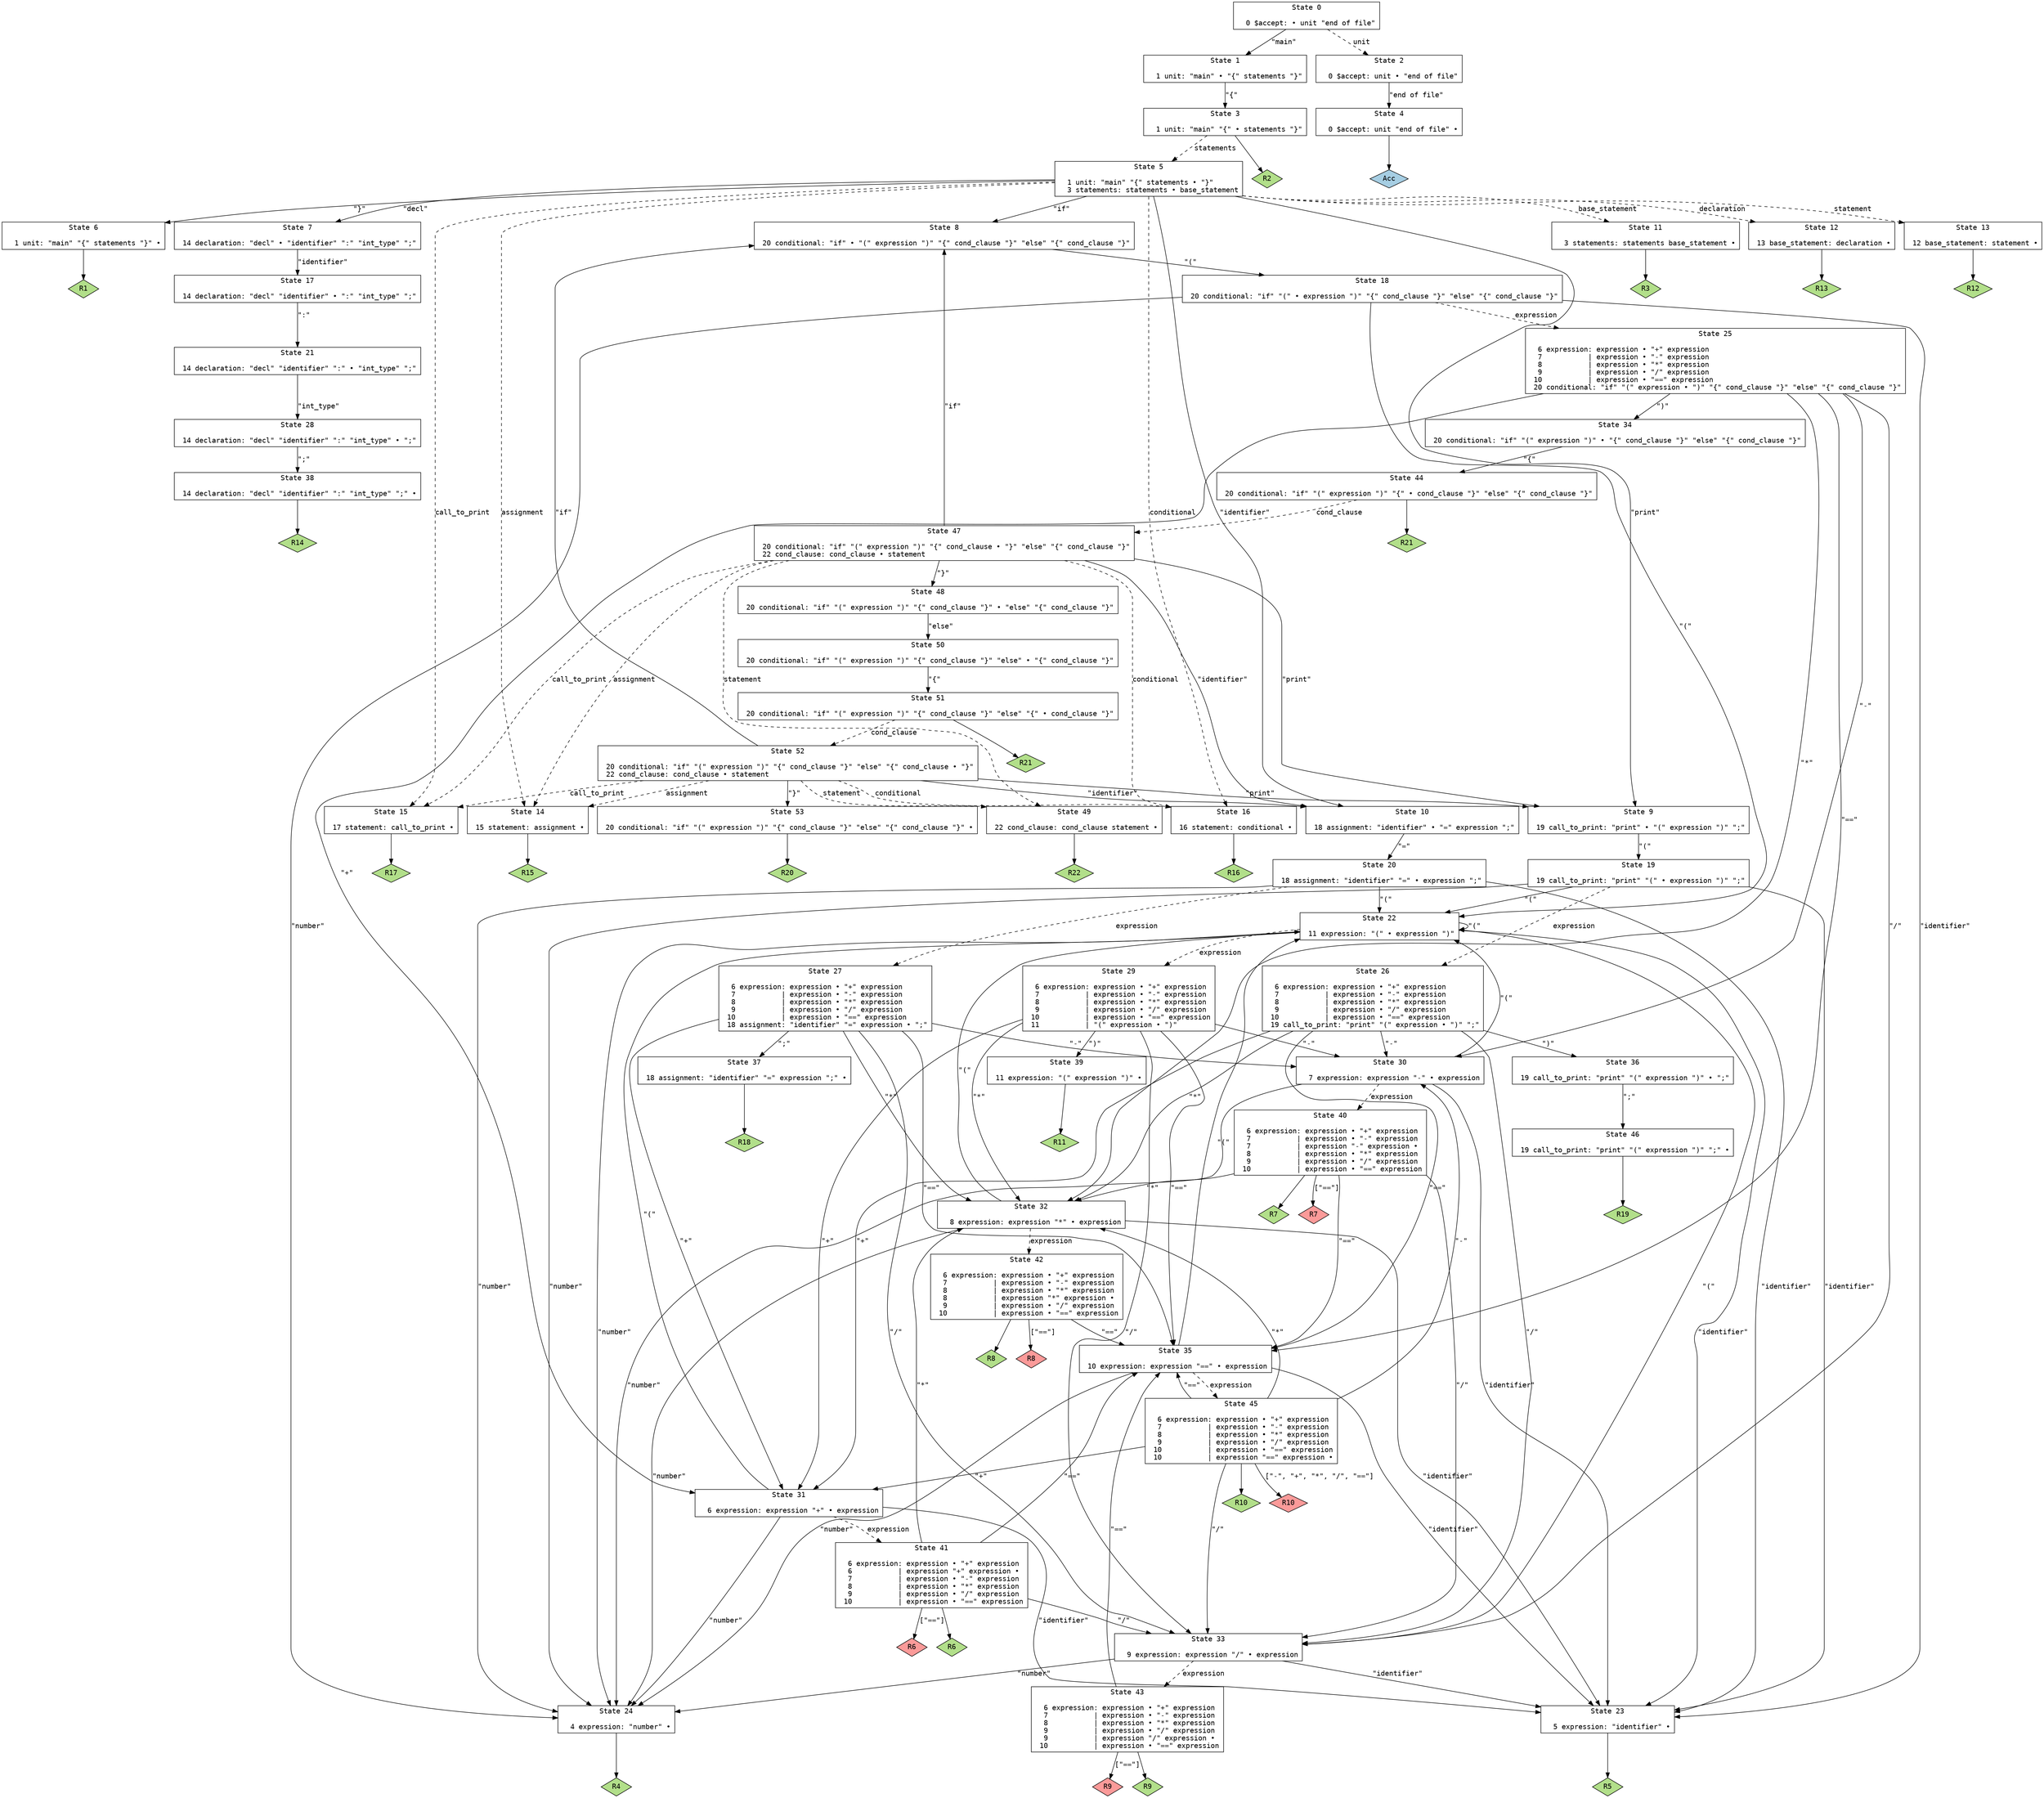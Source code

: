 // Generated by GNU Bison 3.8.2.
// Report bugs to <bug-bison@gnu.org>.
// Home page: <https://www.gnu.org/software/bison/>.

digraph "parser.y"
{
  node [fontname = courier, shape = box, colorscheme = paired6]
  edge [fontname = courier]

  0 [label="State 0\n\l  0 $accept: • unit \"end of file\"\l"]
  0 -> 1 [style=solid label="\"main\""]
  0 -> 2 [style=dashed label="unit"]
  1 [label="State 1\n\l  1 unit: \"main\" • \"{\" statements \"}\"\l"]
  1 -> 3 [style=solid label="\"{\""]
  2 [label="State 2\n\l  0 $accept: unit • \"end of file\"\l"]
  2 -> 4 [style=solid label="\"end of file\""]
  3 [label="State 3\n\l  1 unit: \"main\" \"{\" • statements \"}\"\l"]
  3 -> 5 [style=dashed label="statements"]
  3 -> "3R2" [style=solid]
 "3R2" [label="R2", fillcolor=3, shape=diamond, style=filled]
  4 [label="State 4\n\l  0 $accept: unit \"end of file\" •\l"]
  4 -> "4R0" [style=solid]
 "4R0" [label="Acc", fillcolor=1, shape=diamond, style=filled]
  5 [label="State 5\n\l  1 unit: \"main\" \"{\" statements • \"}\"\l  3 statements: statements • base_statement\l"]
  5 -> 6 [style=solid label="\"}\""]
  5 -> 7 [style=solid label="\"decl\""]
  5 -> 8 [style=solid label="\"if\""]
  5 -> 9 [style=solid label="\"print\""]
  5 -> 10 [style=solid label="\"identifier\""]
  5 -> 11 [style=dashed label="base_statement"]
  5 -> 12 [style=dashed label="declaration"]
  5 -> 13 [style=dashed label="statement"]
  5 -> 14 [style=dashed label="assignment"]
  5 -> 15 [style=dashed label="call_to_print"]
  5 -> 16 [style=dashed label="conditional"]
  6 [label="State 6\n\l  1 unit: \"main\" \"{\" statements \"}\" •\l"]
  6 -> "6R1" [style=solid]
 "6R1" [label="R1", fillcolor=3, shape=diamond, style=filled]
  7 [label="State 7\n\l 14 declaration: \"decl\" • \"identifier\" \":\" \"int_type\" \";\"\l"]
  7 -> 17 [style=solid label="\"identifier\""]
  8 [label="State 8\n\l 20 conditional: \"if\" • \"(\" expression \")\" \"{\" cond_clause \"}\" \"else\" \"{\" cond_clause \"}\"\l"]
  8 -> 18 [style=solid label="\"(\""]
  9 [label="State 9\n\l 19 call_to_print: \"print\" • \"(\" expression \")\" \";\"\l"]
  9 -> 19 [style=solid label="\"(\""]
  10 [label="State 10\n\l 18 assignment: \"identifier\" • \"=\" expression \";\"\l"]
  10 -> 20 [style=solid label="\"=\""]
  11 [label="State 11\n\l  3 statements: statements base_statement •\l"]
  11 -> "11R3" [style=solid]
 "11R3" [label="R3", fillcolor=3, shape=diamond, style=filled]
  12 [label="State 12\n\l 13 base_statement: declaration •\l"]
  12 -> "12R13" [style=solid]
 "12R13" [label="R13", fillcolor=3, shape=diamond, style=filled]
  13 [label="State 13\n\l 12 base_statement: statement •\l"]
  13 -> "13R12" [style=solid]
 "13R12" [label="R12", fillcolor=3, shape=diamond, style=filled]
  14 [label="State 14\n\l 15 statement: assignment •\l"]
  14 -> "14R15" [style=solid]
 "14R15" [label="R15", fillcolor=3, shape=diamond, style=filled]
  15 [label="State 15\n\l 17 statement: call_to_print •\l"]
  15 -> "15R17" [style=solid]
 "15R17" [label="R17", fillcolor=3, shape=diamond, style=filled]
  16 [label="State 16\n\l 16 statement: conditional •\l"]
  16 -> "16R16" [style=solid]
 "16R16" [label="R16", fillcolor=3, shape=diamond, style=filled]
  17 [label="State 17\n\l 14 declaration: \"decl\" \"identifier\" • \":\" \"int_type\" \";\"\l"]
  17 -> 21 [style=solid label="\":\""]
  18 [label="State 18\n\l 20 conditional: \"if\" \"(\" • expression \")\" \"{\" cond_clause \"}\" \"else\" \"{\" cond_clause \"}\"\l"]
  18 -> 22 [style=solid label="\"(\""]
  18 -> 23 [style=solid label="\"identifier\""]
  18 -> 24 [style=solid label="\"number\""]
  18 -> 25 [style=dashed label="expression"]
  19 [label="State 19\n\l 19 call_to_print: \"print\" \"(\" • expression \")\" \";\"\l"]
  19 -> 22 [style=solid label="\"(\""]
  19 -> 23 [style=solid label="\"identifier\""]
  19 -> 24 [style=solid label="\"number\""]
  19 -> 26 [style=dashed label="expression"]
  20 [label="State 20\n\l 18 assignment: \"identifier\" \"=\" • expression \";\"\l"]
  20 -> 22 [style=solid label="\"(\""]
  20 -> 23 [style=solid label="\"identifier\""]
  20 -> 24 [style=solid label="\"number\""]
  20 -> 27 [style=dashed label="expression"]
  21 [label="State 21\n\l 14 declaration: \"decl\" \"identifier\" \":\" • \"int_type\" \";\"\l"]
  21 -> 28 [style=solid label="\"int_type\""]
  22 [label="State 22\n\l 11 expression: \"(\" • expression \")\"\l"]
  22 -> 22 [style=solid label="\"(\""]
  22 -> 23 [style=solid label="\"identifier\""]
  22 -> 24 [style=solid label="\"number\""]
  22 -> 29 [style=dashed label="expression"]
  23 [label="State 23\n\l  5 expression: \"identifier\" •\l"]
  23 -> "23R5" [style=solid]
 "23R5" [label="R5", fillcolor=3, shape=diamond, style=filled]
  24 [label="State 24\n\l  4 expression: \"number\" •\l"]
  24 -> "24R4" [style=solid]
 "24R4" [label="R4", fillcolor=3, shape=diamond, style=filled]
  25 [label="State 25\n\l  6 expression: expression • \"+\" expression\l  7           | expression • \"-\" expression\l  8           | expression • \"*\" expression\l  9           | expression • \"/\" expression\l 10           | expression • \"==\" expression\l 20 conditional: \"if\" \"(\" expression • \")\" \"{\" cond_clause \"}\" \"else\" \"{\" cond_clause \"}\"\l"]
  25 -> 30 [style=solid label="\"-\""]
  25 -> 31 [style=solid label="\"+\""]
  25 -> 32 [style=solid label="\"*\""]
  25 -> 33 [style=solid label="\"/\""]
  25 -> 34 [style=solid label="\")\""]
  25 -> 35 [style=solid label="\"==\""]
  26 [label="State 26\n\l  6 expression: expression • \"+\" expression\l  7           | expression • \"-\" expression\l  8           | expression • \"*\" expression\l  9           | expression • \"/\" expression\l 10           | expression • \"==\" expression\l 19 call_to_print: \"print\" \"(\" expression • \")\" \";\"\l"]
  26 -> 30 [style=solid label="\"-\""]
  26 -> 31 [style=solid label="\"+\""]
  26 -> 32 [style=solid label="\"*\""]
  26 -> 33 [style=solid label="\"/\""]
  26 -> 36 [style=solid label="\")\""]
  26 -> 35 [style=solid label="\"==\""]
  27 [label="State 27\n\l  6 expression: expression • \"+\" expression\l  7           | expression • \"-\" expression\l  8           | expression • \"*\" expression\l  9           | expression • \"/\" expression\l 10           | expression • \"==\" expression\l 18 assignment: \"identifier\" \"=\" expression • \";\"\l"]
  27 -> 30 [style=solid label="\"-\""]
  27 -> 31 [style=solid label="\"+\""]
  27 -> 32 [style=solid label="\"*\""]
  27 -> 33 [style=solid label="\"/\""]
  27 -> 37 [style=solid label="\";\""]
  27 -> 35 [style=solid label="\"==\""]
  28 [label="State 28\n\l 14 declaration: \"decl\" \"identifier\" \":\" \"int_type\" • \";\"\l"]
  28 -> 38 [style=solid label="\";\""]
  29 [label="State 29\n\l  6 expression: expression • \"+\" expression\l  7           | expression • \"-\" expression\l  8           | expression • \"*\" expression\l  9           | expression • \"/\" expression\l 10           | expression • \"==\" expression\l 11           | \"(\" expression • \")\"\l"]
  29 -> 30 [style=solid label="\"-\""]
  29 -> 31 [style=solid label="\"+\""]
  29 -> 32 [style=solid label="\"*\""]
  29 -> 33 [style=solid label="\"/\""]
  29 -> 39 [style=solid label="\")\""]
  29 -> 35 [style=solid label="\"==\""]
  30 [label="State 30\n\l  7 expression: expression \"-\" • expression\l"]
  30 -> 22 [style=solid label="\"(\""]
  30 -> 23 [style=solid label="\"identifier\""]
  30 -> 24 [style=solid label="\"number\""]
  30 -> 40 [style=dashed label="expression"]
  31 [label="State 31\n\l  6 expression: expression \"+\" • expression\l"]
  31 -> 22 [style=solid label="\"(\""]
  31 -> 23 [style=solid label="\"identifier\""]
  31 -> 24 [style=solid label="\"number\""]
  31 -> 41 [style=dashed label="expression"]
  32 [label="State 32\n\l  8 expression: expression \"*\" • expression\l"]
  32 -> 22 [style=solid label="\"(\""]
  32 -> 23 [style=solid label="\"identifier\""]
  32 -> 24 [style=solid label="\"number\""]
  32 -> 42 [style=dashed label="expression"]
  33 [label="State 33\n\l  9 expression: expression \"/\" • expression\l"]
  33 -> 22 [style=solid label="\"(\""]
  33 -> 23 [style=solid label="\"identifier\""]
  33 -> 24 [style=solid label="\"number\""]
  33 -> 43 [style=dashed label="expression"]
  34 [label="State 34\n\l 20 conditional: \"if\" \"(\" expression \")\" • \"{\" cond_clause \"}\" \"else\" \"{\" cond_clause \"}\"\l"]
  34 -> 44 [style=solid label="\"{\""]
  35 [label="State 35\n\l 10 expression: expression \"==\" • expression\l"]
  35 -> 22 [style=solid label="\"(\""]
  35 -> 23 [style=solid label="\"identifier\""]
  35 -> 24 [style=solid label="\"number\""]
  35 -> 45 [style=dashed label="expression"]
  36 [label="State 36\n\l 19 call_to_print: \"print\" \"(\" expression \")\" • \";\"\l"]
  36 -> 46 [style=solid label="\";\""]
  37 [label="State 37\n\l 18 assignment: \"identifier\" \"=\" expression \";\" •\l"]
  37 -> "37R18" [style=solid]
 "37R18" [label="R18", fillcolor=3, shape=diamond, style=filled]
  38 [label="State 38\n\l 14 declaration: \"decl\" \"identifier\" \":\" \"int_type\" \";\" •\l"]
  38 -> "38R14" [style=solid]
 "38R14" [label="R14", fillcolor=3, shape=diamond, style=filled]
  39 [label="State 39\n\l 11 expression: \"(\" expression \")\" •\l"]
  39 -> "39R11" [style=solid]
 "39R11" [label="R11", fillcolor=3, shape=diamond, style=filled]
  40 [label="State 40\n\l  6 expression: expression • \"+\" expression\l  7           | expression • \"-\" expression\l  7           | expression \"-\" expression •\l  8           | expression • \"*\" expression\l  9           | expression • \"/\" expression\l 10           | expression • \"==\" expression\l"]
  40 -> 32 [style=solid label="\"*\""]
  40 -> 33 [style=solid label="\"/\""]
  40 -> 35 [style=solid label="\"==\""]
  40 -> "40R7d" [label="[\"==\"]", style=solid]
 "40R7d" [label="R7", fillcolor=5, shape=diamond, style=filled]
  40 -> "40R7" [style=solid]
 "40R7" [label="R7", fillcolor=3, shape=diamond, style=filled]
  41 [label="State 41\n\l  6 expression: expression • \"+\" expression\l  6           | expression \"+\" expression •\l  7           | expression • \"-\" expression\l  8           | expression • \"*\" expression\l  9           | expression • \"/\" expression\l 10           | expression • \"==\" expression\l"]
  41 -> 32 [style=solid label="\"*\""]
  41 -> 33 [style=solid label="\"/\""]
  41 -> 35 [style=solid label="\"==\""]
  41 -> "41R6d" [label="[\"==\"]", style=solid]
 "41R6d" [label="R6", fillcolor=5, shape=diamond, style=filled]
  41 -> "41R6" [style=solid]
 "41R6" [label="R6", fillcolor=3, shape=diamond, style=filled]
  42 [label="State 42\n\l  6 expression: expression • \"+\" expression\l  7           | expression • \"-\" expression\l  8           | expression • \"*\" expression\l  8           | expression \"*\" expression •\l  9           | expression • \"/\" expression\l 10           | expression • \"==\" expression\l"]
  42 -> 35 [style=solid label="\"==\""]
  42 -> "42R8d" [label="[\"==\"]", style=solid]
 "42R8d" [label="R8", fillcolor=5, shape=diamond, style=filled]
  42 -> "42R8" [style=solid]
 "42R8" [label="R8", fillcolor=3, shape=diamond, style=filled]
  43 [label="State 43\n\l  6 expression: expression • \"+\" expression\l  7           | expression • \"-\" expression\l  8           | expression • \"*\" expression\l  9           | expression • \"/\" expression\l  9           | expression \"/\" expression •\l 10           | expression • \"==\" expression\l"]
  43 -> 35 [style=solid label="\"==\""]
  43 -> "43R9d" [label="[\"==\"]", style=solid]
 "43R9d" [label="R9", fillcolor=5, shape=diamond, style=filled]
  43 -> "43R9" [style=solid]
 "43R9" [label="R9", fillcolor=3, shape=diamond, style=filled]
  44 [label="State 44\n\l 20 conditional: \"if\" \"(\" expression \")\" \"{\" • cond_clause \"}\" \"else\" \"{\" cond_clause \"}\"\l"]
  44 -> 47 [style=dashed label="cond_clause"]
  44 -> "44R21" [style=solid]
 "44R21" [label="R21", fillcolor=3, shape=diamond, style=filled]
  45 [label="State 45\n\l  6 expression: expression • \"+\" expression\l  7           | expression • \"-\" expression\l  8           | expression • \"*\" expression\l  9           | expression • \"/\" expression\l 10           | expression • \"==\" expression\l 10           | expression \"==\" expression •\l"]
  45 -> 30 [style=solid label="\"-\""]
  45 -> 31 [style=solid label="\"+\""]
  45 -> 32 [style=solid label="\"*\""]
  45 -> 33 [style=solid label="\"/\""]
  45 -> 35 [style=solid label="\"==\""]
  45 -> "45R10d" [label="[\"-\", \"+\", \"*\", \"/\", \"==\"]", style=solid]
 "45R10d" [label="R10", fillcolor=5, shape=diamond, style=filled]
  45 -> "45R10" [style=solid]
 "45R10" [label="R10", fillcolor=3, shape=diamond, style=filled]
  46 [label="State 46\n\l 19 call_to_print: \"print\" \"(\" expression \")\" \";\" •\l"]
  46 -> "46R19" [style=solid]
 "46R19" [label="R19", fillcolor=3, shape=diamond, style=filled]
  47 [label="State 47\n\l 20 conditional: \"if\" \"(\" expression \")\" \"{\" cond_clause • \"}\" \"else\" \"{\" cond_clause \"}\"\l 22 cond_clause: cond_clause • statement\l"]
  47 -> 48 [style=solid label="\"}\""]
  47 -> 8 [style=solid label="\"if\""]
  47 -> 9 [style=solid label="\"print\""]
  47 -> 10 [style=solid label="\"identifier\""]
  47 -> 49 [style=dashed label="statement"]
  47 -> 14 [style=dashed label="assignment"]
  47 -> 15 [style=dashed label="call_to_print"]
  47 -> 16 [style=dashed label="conditional"]
  48 [label="State 48\n\l 20 conditional: \"if\" \"(\" expression \")\" \"{\" cond_clause \"}\" • \"else\" \"{\" cond_clause \"}\"\l"]
  48 -> 50 [style=solid label="\"else\""]
  49 [label="State 49\n\l 22 cond_clause: cond_clause statement •\l"]
  49 -> "49R22" [style=solid]
 "49R22" [label="R22", fillcolor=3, shape=diamond, style=filled]
  50 [label="State 50\n\l 20 conditional: \"if\" \"(\" expression \")\" \"{\" cond_clause \"}\" \"else\" • \"{\" cond_clause \"}\"\l"]
  50 -> 51 [style=solid label="\"{\""]
  51 [label="State 51\n\l 20 conditional: \"if\" \"(\" expression \")\" \"{\" cond_clause \"}\" \"else\" \"{\" • cond_clause \"}\"\l"]
  51 -> 52 [style=dashed label="cond_clause"]
  51 -> "51R21" [style=solid]
 "51R21" [label="R21", fillcolor=3, shape=diamond, style=filled]
  52 [label="State 52\n\l 20 conditional: \"if\" \"(\" expression \")\" \"{\" cond_clause \"}\" \"else\" \"{\" cond_clause • \"}\"\l 22 cond_clause: cond_clause • statement\l"]
  52 -> 53 [style=solid label="\"}\""]
  52 -> 8 [style=solid label="\"if\""]
  52 -> 9 [style=solid label="\"print\""]
  52 -> 10 [style=solid label="\"identifier\""]
  52 -> 49 [style=dashed label="statement"]
  52 -> 14 [style=dashed label="assignment"]
  52 -> 15 [style=dashed label="call_to_print"]
  52 -> 16 [style=dashed label="conditional"]
  53 [label="State 53\n\l 20 conditional: \"if\" \"(\" expression \")\" \"{\" cond_clause \"}\" \"else\" \"{\" cond_clause \"}\" •\l"]
  53 -> "53R20" [style=solid]
 "53R20" [label="R20", fillcolor=3, shape=diamond, style=filled]
}
